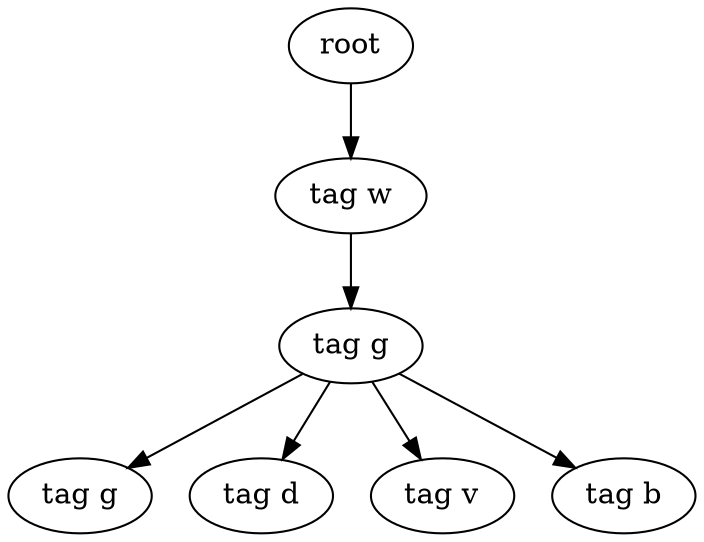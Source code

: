 digraph Tree{
0[label="root"];
0->00
00[label="tag w"];
00->000
000[label="tag g"];
000->0000
0000[label="tag g"];
000->0001
0001[label="tag d"];
000->0002
0002[label="tag v"];
000->0003
0003[label="tag b"];
}

